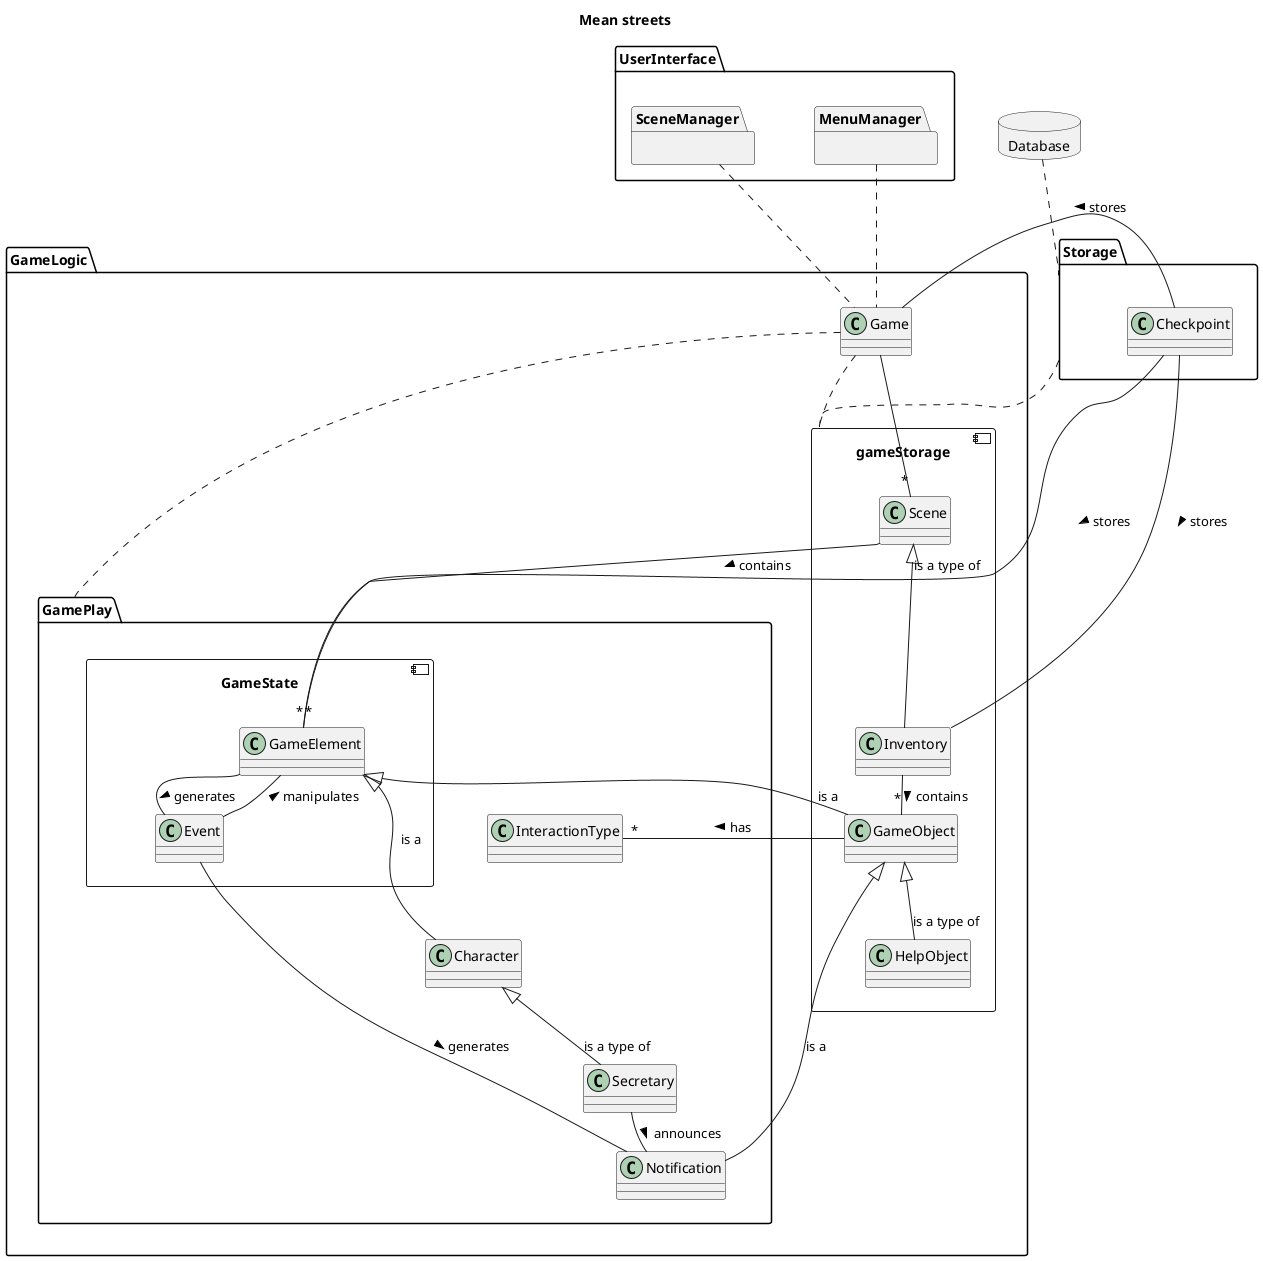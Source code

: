 @startuml

skinparam nodesep 60
skinparam ranksep 20

title Mean streets
top to bottom direction
database Database {
}
package UserInterface {
    package MenuManager {}
    package SceneManager {}
}

package GameLogic {
    class Game
    component gameStorage {
        class Inventory
        class GameObject
        class HelpObject
        class Scene
    }


    package GamePlay {
        class InteractionType
        class Secretary
        class Character
        class Notification
        component GameState {
            class GameElement
            class Event
        }
    }
}

package Storage {
    class Checkpoint
}

Database .. Storage
MenuManager .. Game
SceneManager .. Game
Storage . gameStorage


InteractionType -[hidden]up- GameState
Character -[hidden]up- GameState
Secretary -[hidden]up- GameState
Notification -[hidden]up- GameState
InteractionType -[hidden]down- Character

Game . gameStorage
Game . GamePlay

Game -- "*" Scene
Checkpoint -- "*" GameElement : stores >
Checkpoint -- Inventory : stores >
Checkpoint - Game : stores >
Character <|-- Secretary : is a type of
GameElement <|-- GameObject : is a
GameElement <|-- Character : is a
Scene - "*" GameElement : contains >
Scene <|-- Inventory : is a type of
Inventory -- "*" GameObject : contains >
GameElement -- Event : generates >
Event -- Notification : generates >
Event -- GameElement : manipulates >
Secretary -- Notification : announces >
GameObject <|-- HelpObject : is a type of
GameObject <|-- Notification : is a
GameObject -- "*" InteractionType : has >
@enduml

